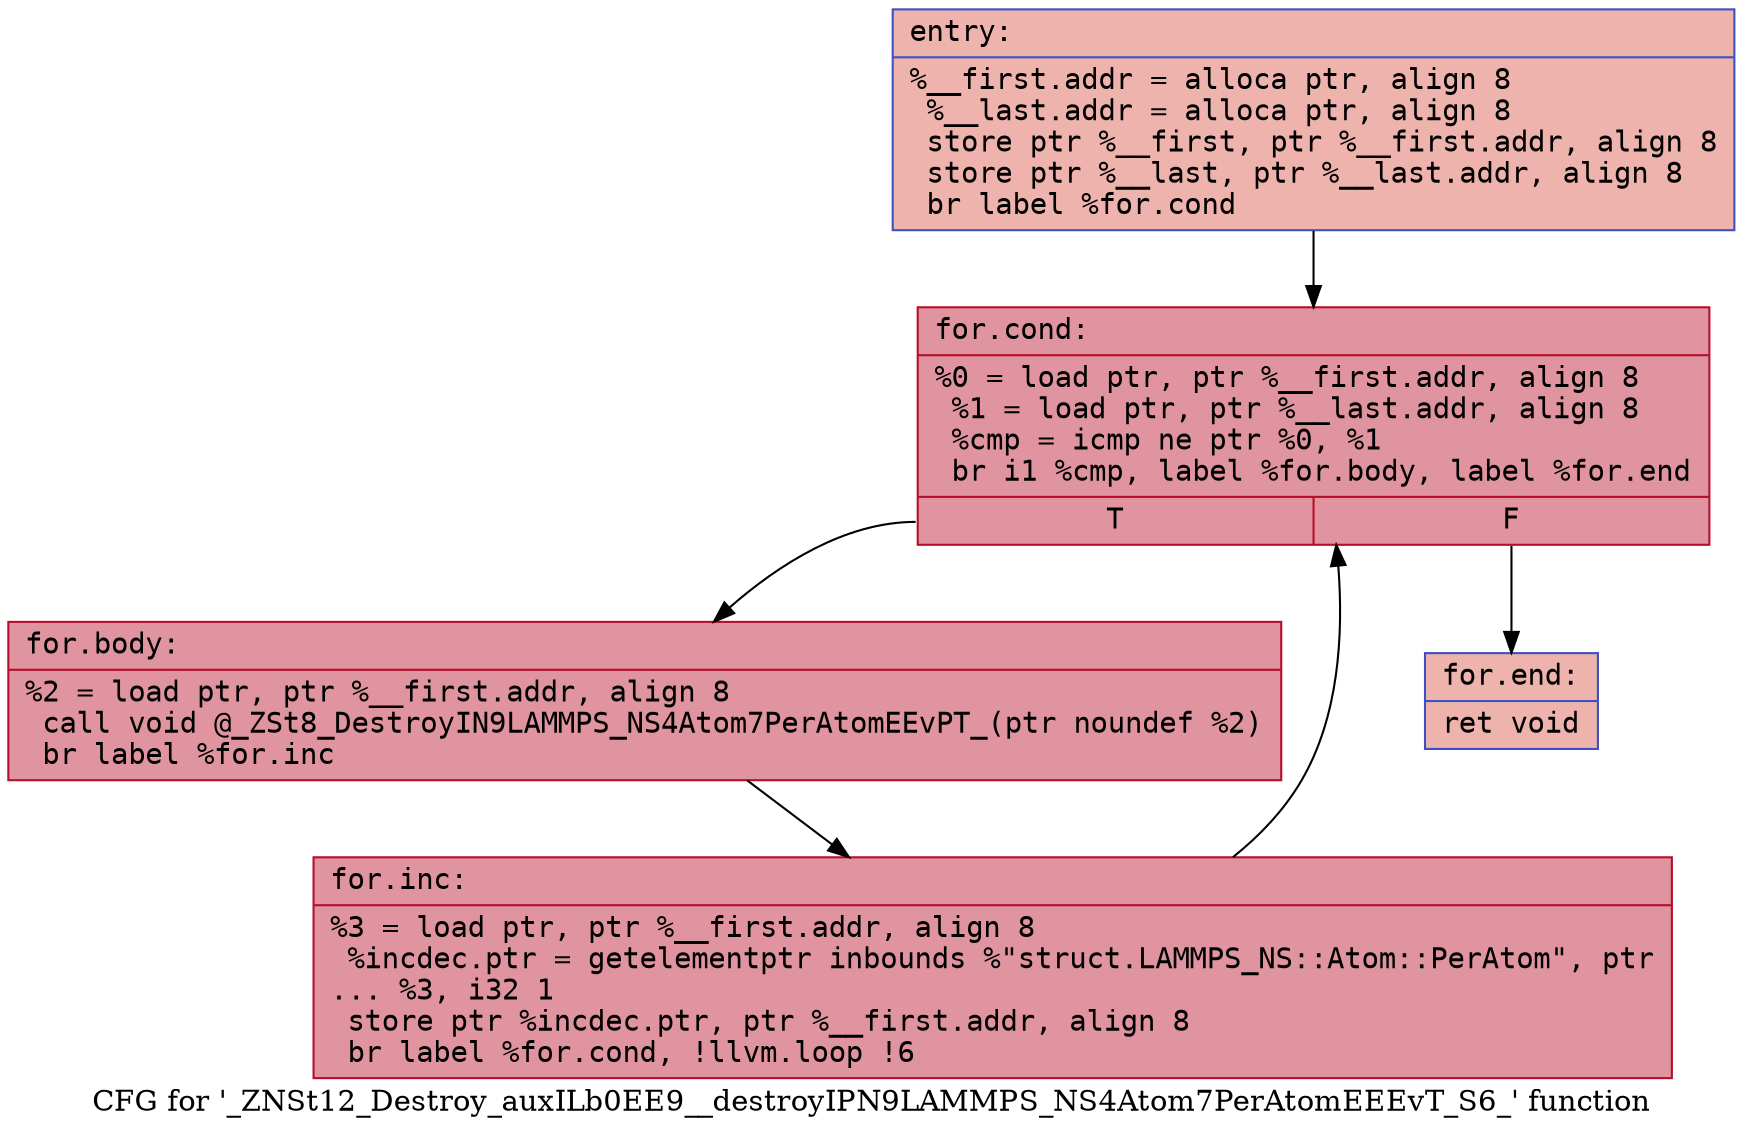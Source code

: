 digraph "CFG for '_ZNSt12_Destroy_auxILb0EE9__destroyIPN9LAMMPS_NS4Atom7PerAtomEEEvT_S6_' function" {
	label="CFG for '_ZNSt12_Destroy_auxILb0EE9__destroyIPN9LAMMPS_NS4Atom7PerAtomEEEvT_S6_' function";

	Node0x55aea91d8a40 [shape=record,color="#3d50c3ff", style=filled, fillcolor="#d6524470" fontname="Courier",label="{entry:\l|  %__first.addr = alloca ptr, align 8\l  %__last.addr = alloca ptr, align 8\l  store ptr %__first, ptr %__first.addr, align 8\l  store ptr %__last, ptr %__last.addr, align 8\l  br label %for.cond\l}"];
	Node0x55aea91d8a40 -> Node0x55aea91d8a90[tooltip="entry -> for.cond\nProbability 100.00%" ];
	Node0x55aea91d8a90 [shape=record,color="#b70d28ff", style=filled, fillcolor="#b70d2870" fontname="Courier",label="{for.cond:\l|  %0 = load ptr, ptr %__first.addr, align 8\l  %1 = load ptr, ptr %__last.addr, align 8\l  %cmp = icmp ne ptr %0, %1\l  br i1 %cmp, label %for.body, label %for.end\l|{<s0>T|<s1>F}}"];
	Node0x55aea91d8a90:s0 -> Node0x55aea91d9130[tooltip="for.cond -> for.body\nProbability 96.88%" ];
	Node0x55aea91d8a90:s1 -> Node0x55aea91d91b0[tooltip="for.cond -> for.end\nProbability 3.12%" ];
	Node0x55aea91d9130 [shape=record,color="#b70d28ff", style=filled, fillcolor="#b70d2870" fontname="Courier",label="{for.body:\l|  %2 = load ptr, ptr %__first.addr, align 8\l  call void @_ZSt8_DestroyIN9LAMMPS_NS4Atom7PerAtomEEvPT_(ptr noundef %2)\l  br label %for.inc\l}"];
	Node0x55aea91d9130 -> Node0x55aea91d94e0[tooltip="for.body -> for.inc\nProbability 100.00%" ];
	Node0x55aea91d94e0 [shape=record,color="#b70d28ff", style=filled, fillcolor="#b70d2870" fontname="Courier",label="{for.inc:\l|  %3 = load ptr, ptr %__first.addr, align 8\l  %incdec.ptr = getelementptr inbounds %\"struct.LAMMPS_NS::Atom::PerAtom\", ptr\l... %3, i32 1\l  store ptr %incdec.ptr, ptr %__first.addr, align 8\l  br label %for.cond, !llvm.loop !6\l}"];
	Node0x55aea91d94e0 -> Node0x55aea91d8a90[tooltip="for.inc -> for.cond\nProbability 100.00%" ];
	Node0x55aea91d91b0 [shape=record,color="#3d50c3ff", style=filled, fillcolor="#d6524470" fontname="Courier",label="{for.end:\l|  ret void\l}"];
}
